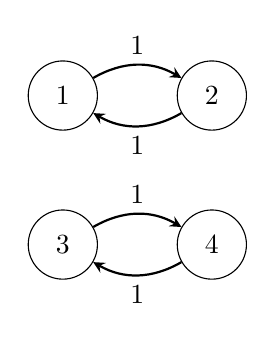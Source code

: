 \begin{tikzpicture}
	\node[state] (1) {1};
	\node[state] (2) [right= of 1] {2};
	\node[state] (3) [below= of 1] {3};
	\node[state] (4) [right= of 3] {4};

	\path[-stealth, thick]
      (1) edge[bend left] node[above] {1} (2)
      (2) edge[bend left] node[below] {1} (1)
      (3) edge[bend left] node[above] {1} (4)
      (4) edge[bend left] node[below] {1} (3);
\end{tikzpicture}
